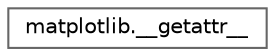 digraph "Graphical Class Hierarchy"
{
 // LATEX_PDF_SIZE
  bgcolor="transparent";
  edge [fontname=Helvetica,fontsize=10,labelfontname=Helvetica,labelfontsize=10];
  node [fontname=Helvetica,fontsize=10,shape=box,height=0.2,width=0.4];
  rankdir="LR";
  Node0 [id="Node000000",label="matplotlib.__getattr__",height=0.2,width=0.4,color="grey40", fillcolor="white", style="filled",URL="$d5/d16/classmatplotlib_1_1____getattr____.html",tooltip=" "];
}
